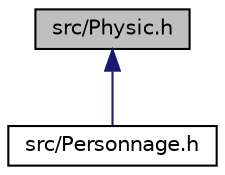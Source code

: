 digraph "src/Physic.h"
{
 // LATEX_PDF_SIZE
  edge [fontname="Helvetica",fontsize="10",labelfontname="Helvetica",labelfontsize="10"];
  node [fontname="Helvetica",fontsize="10",shape=record];
  Node1 [label="src/Physic.h",height=0.2,width=0.4,color="black", fillcolor="grey75", style="filled", fontcolor="black",tooltip="fichier de déclaration de la class Physic"];
  Node1 -> Node2 [dir="back",color="midnightblue",fontsize="10",style="solid",fontname="Helvetica"];
  Node2 [label="src/Personnage.h",height=0.2,width=0.4,color="black", fillcolor="white", style="filled",URL="$Personnage_8h.html",tooltip="fichier de déclaration de la class Personnage"];
}
